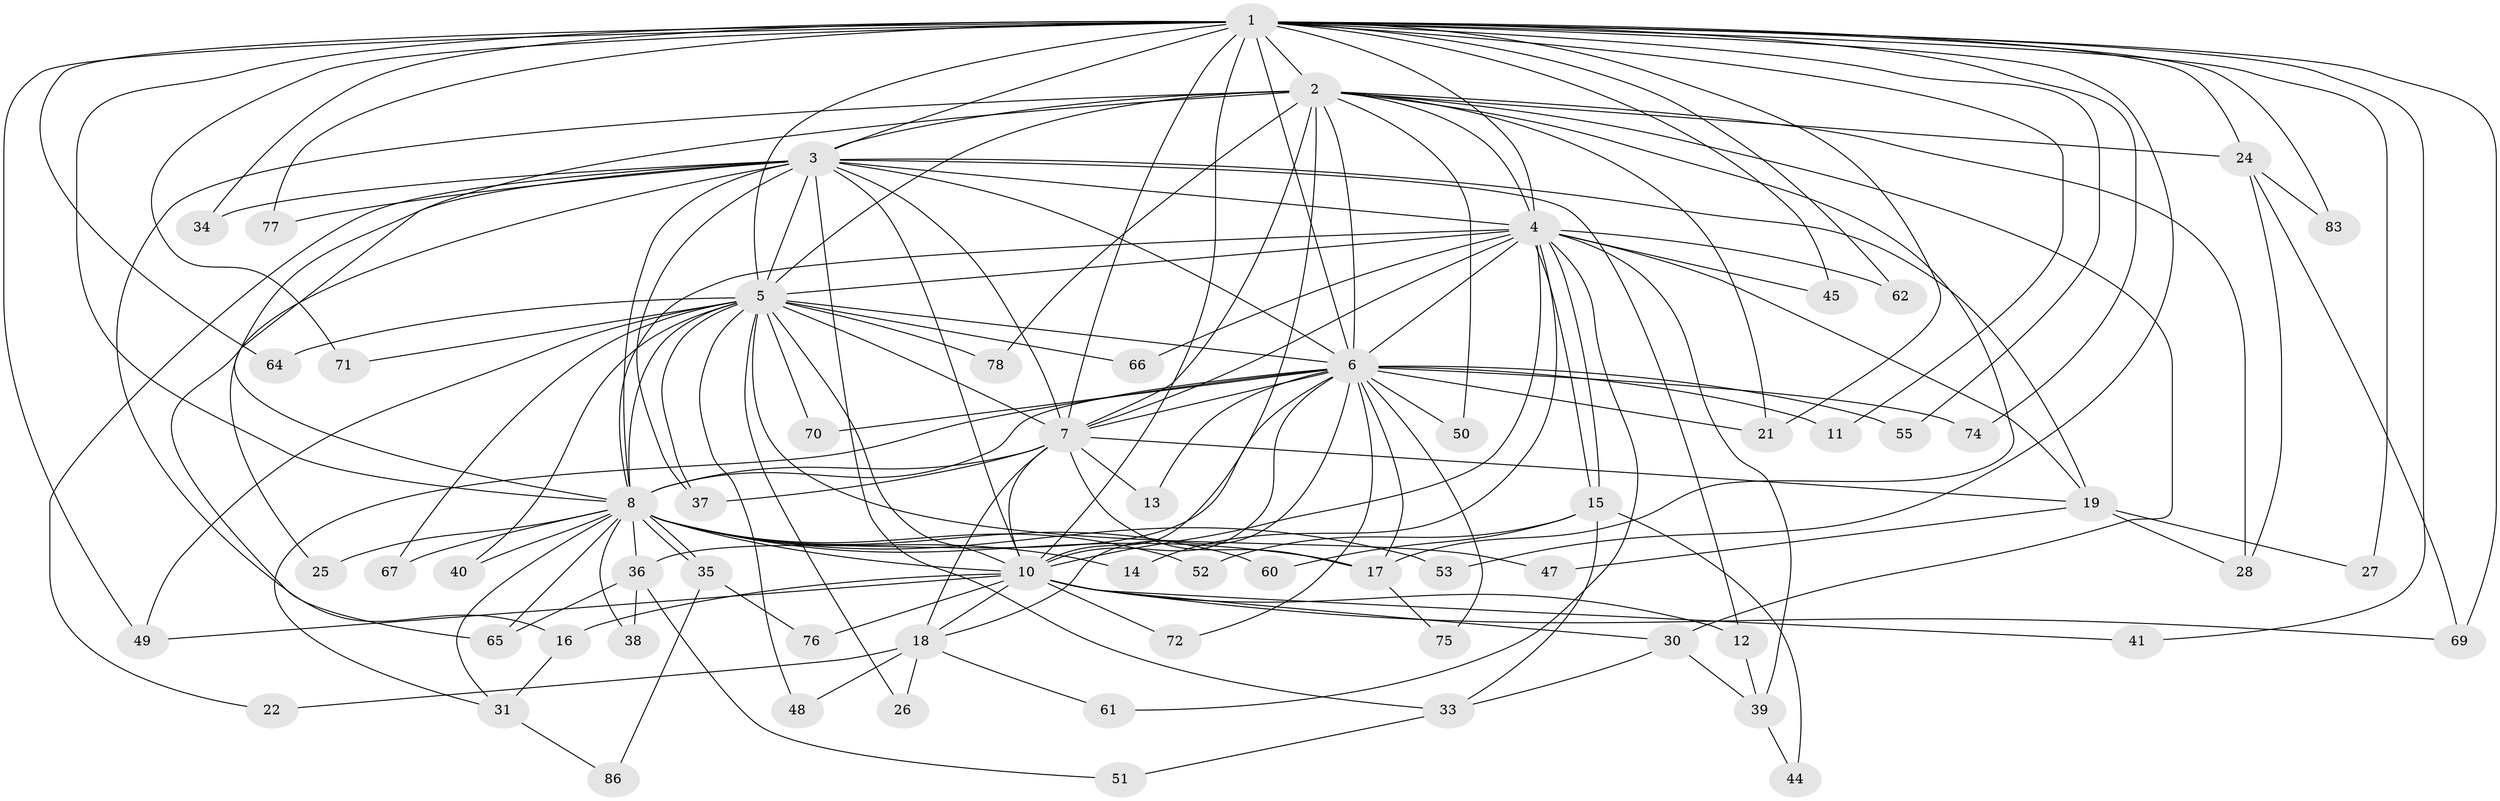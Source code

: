 // Generated by graph-tools (version 1.1) at 2025/23/03/03/25 07:23:38]
// undirected, 64 vertices, 159 edges
graph export_dot {
graph [start="1"]
  node [color=gray90,style=filled];
  1 [super="+9"];
  2 [super="+68"];
  3 [super="+23"];
  4 [super="+20"];
  5 [super="+42"];
  6 [super="+73"];
  7;
  8 [super="+84"];
  10 [super="+29"];
  11;
  12;
  13;
  14 [super="+80"];
  15 [super="+54"];
  16;
  17 [super="+59"];
  18 [super="+85"];
  19 [super="+63"];
  21 [super="+32"];
  22;
  24 [super="+58"];
  25;
  26;
  27 [super="+43"];
  28;
  30;
  31 [super="+79"];
  33;
  34;
  35;
  36 [super="+82"];
  37 [super="+57"];
  38;
  39 [super="+46"];
  40;
  41;
  44;
  45;
  47;
  48;
  49 [super="+56"];
  50;
  51;
  52;
  53;
  55;
  60;
  61;
  62;
  64;
  65;
  66;
  67;
  69 [super="+81"];
  70;
  71;
  72;
  74;
  75;
  76;
  77 [super="+87"];
  78;
  83;
  86;
  1 -- 2 [weight=2];
  1 -- 3 [weight=2];
  1 -- 4 [weight=2];
  1 -- 5 [weight=3];
  1 -- 6 [weight=2];
  1 -- 7 [weight=2];
  1 -- 8 [weight=2];
  1 -- 10 [weight=3];
  1 -- 27 [weight=2];
  1 -- 53;
  1 -- 62;
  1 -- 69;
  1 -- 71;
  1 -- 77 [weight=2];
  1 -- 83;
  1 -- 64;
  1 -- 11;
  1 -- 74;
  1 -- 24;
  1 -- 34;
  1 -- 41;
  1 -- 45;
  1 -- 49;
  1 -- 55;
  1 -- 21;
  2 -- 3;
  2 -- 4;
  2 -- 5 [weight=2];
  2 -- 6;
  2 -- 7;
  2 -- 8;
  2 -- 10;
  2 -- 16;
  2 -- 17;
  2 -- 21;
  2 -- 24;
  2 -- 28;
  2 -- 30;
  2 -- 50;
  2 -- 78;
  3 -- 4 [weight=2];
  3 -- 5;
  3 -- 6;
  3 -- 7;
  3 -- 8;
  3 -- 10;
  3 -- 12;
  3 -- 19;
  3 -- 22;
  3 -- 25;
  3 -- 33;
  3 -- 34;
  3 -- 37;
  3 -- 65;
  3 -- 77;
  4 -- 5;
  4 -- 6;
  4 -- 7 [weight=2];
  4 -- 8 [weight=2];
  4 -- 10;
  4 -- 14 [weight=2];
  4 -- 15;
  4 -- 15;
  4 -- 45;
  4 -- 61;
  4 -- 62;
  4 -- 66;
  4 -- 39;
  4 -- 19;
  5 -- 6;
  5 -- 7;
  5 -- 8;
  5 -- 10;
  5 -- 26;
  5 -- 37;
  5 -- 40;
  5 -- 47;
  5 -- 48;
  5 -- 64;
  5 -- 66;
  5 -- 67;
  5 -- 70;
  5 -- 71;
  5 -- 78;
  5 -- 49;
  6 -- 7;
  6 -- 8;
  6 -- 10;
  6 -- 11;
  6 -- 13;
  6 -- 18;
  6 -- 21;
  6 -- 31;
  6 -- 36;
  6 -- 50;
  6 -- 55;
  6 -- 70;
  6 -- 72;
  6 -- 74;
  6 -- 75;
  6 -- 17;
  7 -- 8;
  7 -- 10;
  7 -- 13;
  7 -- 17;
  7 -- 18;
  7 -- 19;
  7 -- 37;
  8 -- 10;
  8 -- 14;
  8 -- 25;
  8 -- 35;
  8 -- 35;
  8 -- 36;
  8 -- 38;
  8 -- 40;
  8 -- 52;
  8 -- 53;
  8 -- 60;
  8 -- 65;
  8 -- 67;
  8 -- 31;
  8 -- 17;
  10 -- 12;
  10 -- 16;
  10 -- 30;
  10 -- 41;
  10 -- 49;
  10 -- 69;
  10 -- 72;
  10 -- 76;
  10 -- 18;
  12 -- 39;
  15 -- 44;
  15 -- 52;
  15 -- 60;
  15 -- 33;
  16 -- 31;
  17 -- 75;
  18 -- 22;
  18 -- 26;
  18 -- 48;
  18 -- 61;
  19 -- 27;
  19 -- 28;
  19 -- 47;
  24 -- 83;
  24 -- 28;
  24 -- 69;
  30 -- 33;
  30 -- 39;
  31 -- 86;
  33 -- 51;
  35 -- 76;
  35 -- 86;
  36 -- 38;
  36 -- 51;
  36 -- 65;
  39 -- 44;
}
